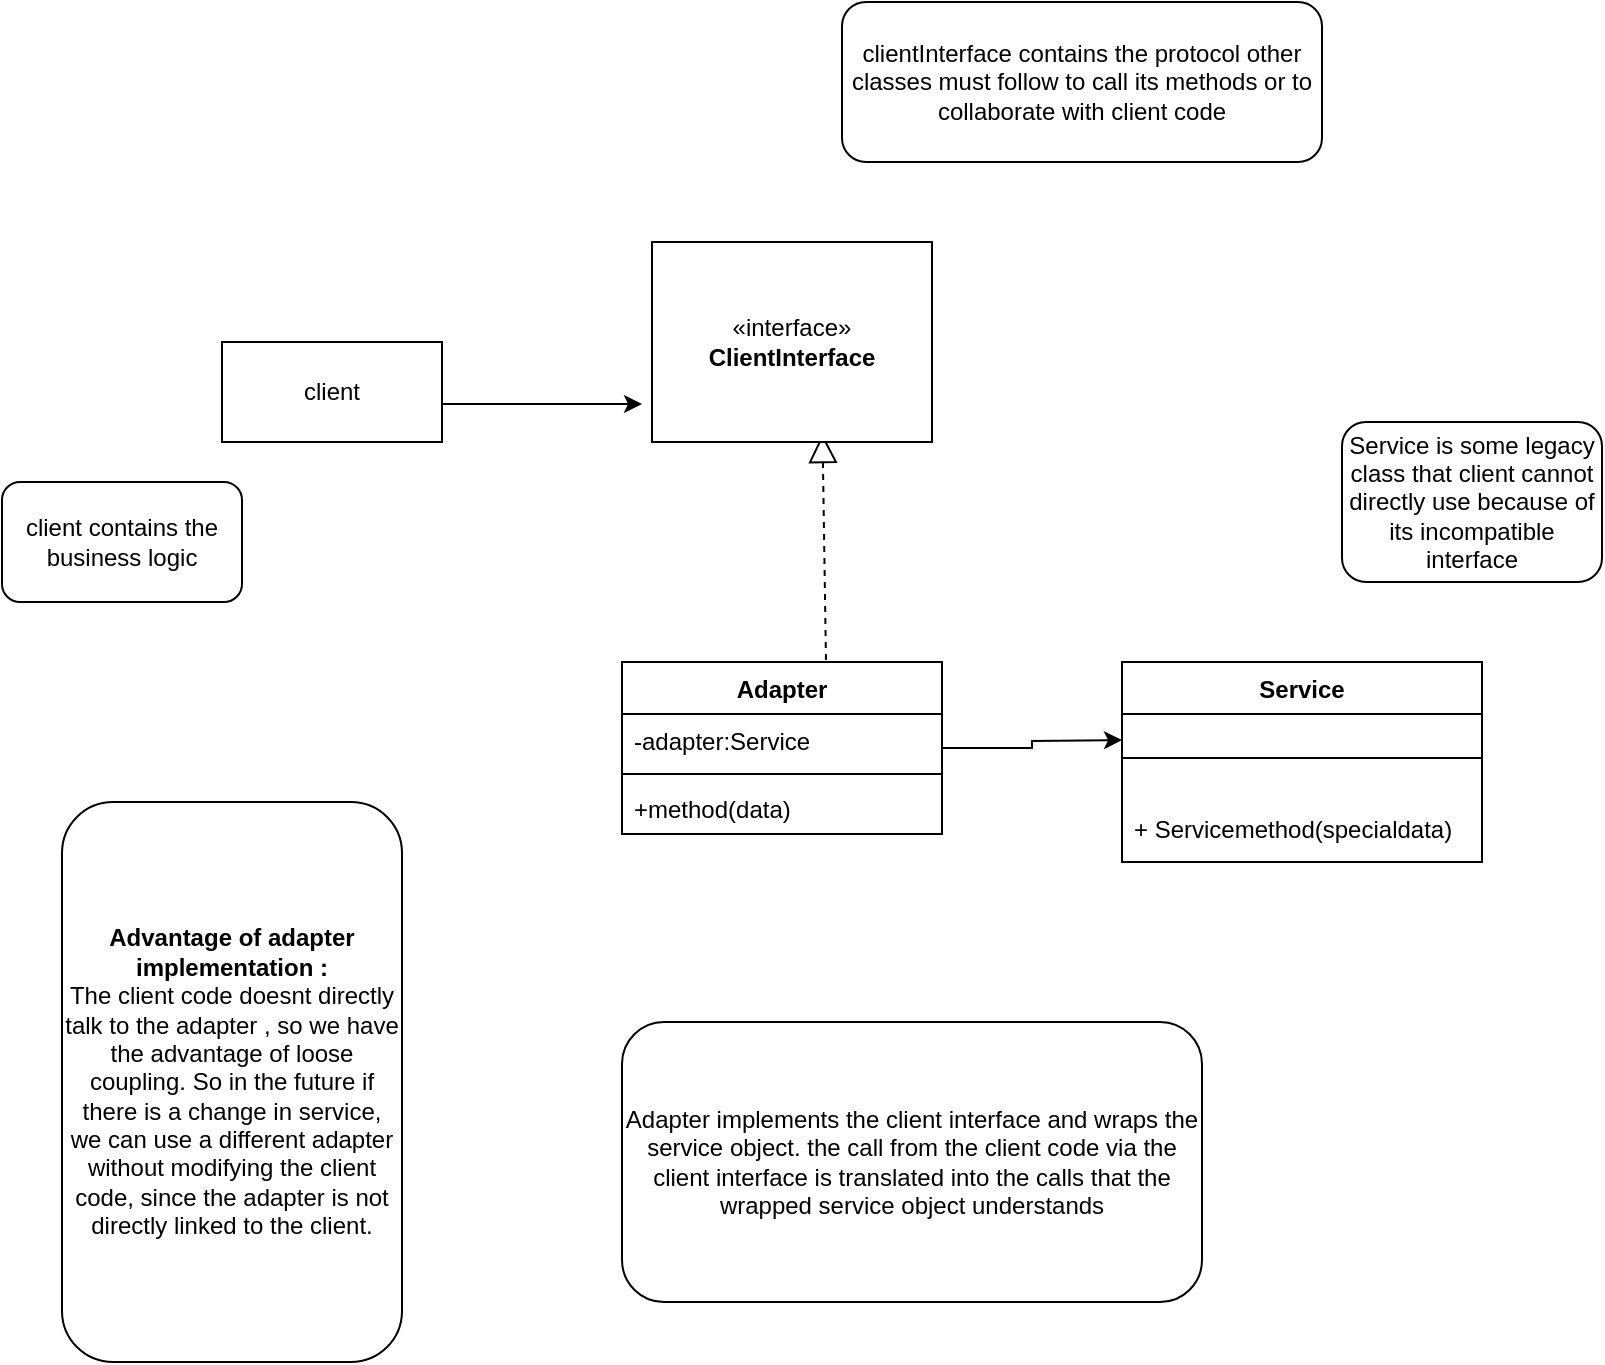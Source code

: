 <mxfile version="26.0.13">
  <diagram name="Page-1" id="OGifPlukFu9WbFeJuZFH">
    <mxGraphModel dx="1364" dy="759" grid="1" gridSize="10" guides="1" tooltips="1" connect="1" arrows="1" fold="1" page="1" pageScale="1" pageWidth="850" pageHeight="1100" math="0" shadow="0">
      <root>
        <mxCell id="0" />
        <mxCell id="1" parent="0" />
        <mxCell id="RIWz7uakYFeR7b6xQk-1-15" value="" style="endArrow=block;dashed=1;endFill=0;endSize=12;html=1;rounded=0;entryX=0.609;entryY=0.96;entryDx=0;entryDy=0;entryPerimeter=0;exitX=0.638;exitY=0.058;exitDx=0;exitDy=0;exitPerimeter=0;" edge="1" parent="1" source="RIWz7uakYFeR7b6xQk-1-22" target="RIWz7uakYFeR7b6xQk-1-21">
          <mxGeometry width="160" relative="1" as="geometry">
            <mxPoint x="440" y="340" as="sourcePoint" />
            <mxPoint x="418.04" y="260.988" as="targetPoint" />
          </mxGeometry>
        </mxCell>
        <mxCell id="RIWz7uakYFeR7b6xQk-1-20" style="edgeStyle=orthogonalEdgeStyle;rounded=0;orthogonalLoop=1;jettySize=auto;html=1;entryX=0;entryY=0.5;entryDx=0;entryDy=0;" edge="1" parent="1">
          <mxGeometry relative="1" as="geometry">
            <mxPoint x="250" y="221" as="sourcePoint" />
            <mxPoint x="350" y="221" as="targetPoint" />
          </mxGeometry>
        </mxCell>
        <mxCell id="RIWz7uakYFeR7b6xQk-1-21" value="«interface»&lt;br&gt;&lt;b&gt;ClientInterface&lt;/b&gt;" style="html=1;whiteSpace=wrap;" vertex="1" parent="1">
          <mxGeometry x="355" y="140" width="140" height="100" as="geometry" />
        </mxCell>
        <mxCell id="RIWz7uakYFeR7b6xQk-1-22" value="Adapter" style="swimlane;fontStyle=1;align=center;verticalAlign=top;childLayout=stackLayout;horizontal=1;startSize=26;horizontalStack=0;resizeParent=1;resizeParentMax=0;resizeLast=0;collapsible=1;marginBottom=0;whiteSpace=wrap;html=1;" vertex="1" parent="1">
          <mxGeometry x="340" y="350" width="160" height="86" as="geometry" />
        </mxCell>
        <mxCell id="RIWz7uakYFeR7b6xQk-1-23" value="-adapter:Service" style="text;strokeColor=none;fillColor=none;align=left;verticalAlign=top;spacingLeft=4;spacingRight=4;overflow=hidden;rotatable=0;points=[[0,0.5],[1,0.5]];portConstraint=eastwest;whiteSpace=wrap;html=1;" vertex="1" parent="RIWz7uakYFeR7b6xQk-1-22">
          <mxGeometry y="26" width="160" height="26" as="geometry" />
        </mxCell>
        <mxCell id="RIWz7uakYFeR7b6xQk-1-24" value="" style="line;strokeWidth=1;fillColor=none;align=left;verticalAlign=middle;spacingTop=-1;spacingLeft=3;spacingRight=3;rotatable=0;labelPosition=right;points=[];portConstraint=eastwest;strokeColor=inherit;" vertex="1" parent="RIWz7uakYFeR7b6xQk-1-22">
          <mxGeometry y="52" width="160" height="8" as="geometry" />
        </mxCell>
        <mxCell id="RIWz7uakYFeR7b6xQk-1-25" value="+method(data)" style="text;strokeColor=none;fillColor=none;align=left;verticalAlign=top;spacingLeft=4;spacingRight=4;overflow=hidden;rotatable=0;points=[[0,0.5],[1,0.5]];portConstraint=eastwest;whiteSpace=wrap;html=1;" vertex="1" parent="RIWz7uakYFeR7b6xQk-1-22">
          <mxGeometry y="60" width="160" height="26" as="geometry" />
        </mxCell>
        <mxCell id="RIWz7uakYFeR7b6xQk-1-26" style="edgeStyle=orthogonalEdgeStyle;rounded=0;orthogonalLoop=1;jettySize=auto;html=1;entryX=0;entryY=0.5;entryDx=0;entryDy=0;" edge="1" parent="1" source="RIWz7uakYFeR7b6xQk-1-22">
          <mxGeometry relative="1" as="geometry">
            <mxPoint x="590" y="389" as="targetPoint" />
          </mxGeometry>
        </mxCell>
        <mxCell id="RIWz7uakYFeR7b6xQk-1-27" value="Service" style="swimlane;fontStyle=1;align=center;verticalAlign=top;childLayout=stackLayout;horizontal=1;startSize=26;horizontalStack=0;resizeParent=1;resizeParentMax=0;resizeLast=0;collapsible=1;marginBottom=0;whiteSpace=wrap;html=1;" vertex="1" parent="1">
          <mxGeometry x="590" y="350" width="180" height="100" as="geometry" />
        </mxCell>
        <mxCell id="RIWz7uakYFeR7b6xQk-1-29" value="" style="line;strokeWidth=1;fillColor=none;align=left;verticalAlign=middle;spacingTop=-1;spacingLeft=3;spacingRight=3;rotatable=0;labelPosition=right;points=[];portConstraint=eastwest;strokeColor=inherit;" vertex="1" parent="RIWz7uakYFeR7b6xQk-1-27">
          <mxGeometry y="26" width="180" height="44" as="geometry" />
        </mxCell>
        <mxCell id="RIWz7uakYFeR7b6xQk-1-30" value="+ Servicemethod(specialdata)" style="text;strokeColor=none;fillColor=none;align=left;verticalAlign=top;spacingLeft=4;spacingRight=4;overflow=hidden;rotatable=0;points=[[0,0.5],[1,0.5]];portConstraint=eastwest;whiteSpace=wrap;html=1;" vertex="1" parent="RIWz7uakYFeR7b6xQk-1-27">
          <mxGeometry y="70" width="180" height="30" as="geometry" />
        </mxCell>
        <mxCell id="RIWz7uakYFeR7b6xQk-1-32" value="client" style="html=1;whiteSpace=wrap;" vertex="1" parent="1">
          <mxGeometry x="140" y="190" width="110" height="50" as="geometry" />
        </mxCell>
        <mxCell id="RIWz7uakYFeR7b6xQk-1-33" value="client contains the business logic" style="rounded=1;whiteSpace=wrap;html=1;" vertex="1" parent="1">
          <mxGeometry x="30" y="260" width="120" height="60" as="geometry" />
        </mxCell>
        <mxCell id="RIWz7uakYFeR7b6xQk-1-34" value="clientInterface contains the protocol other classes must follow to call its methods or to collaborate with client code" style="rounded=1;whiteSpace=wrap;html=1;" vertex="1" parent="1">
          <mxGeometry x="450" y="20" width="240" height="80" as="geometry" />
        </mxCell>
        <mxCell id="RIWz7uakYFeR7b6xQk-1-35" value="Service is some legacy class that client cannot directly use because of its incompatible interface" style="rounded=1;whiteSpace=wrap;html=1;" vertex="1" parent="1">
          <mxGeometry x="700" y="230" width="130" height="80" as="geometry" />
        </mxCell>
        <mxCell id="RIWz7uakYFeR7b6xQk-1-36" value="Adapter implements the client interface and wraps the service object. the call from the client code via the client interface is translated into the calls that the wrapped service object understands" style="rounded=1;whiteSpace=wrap;html=1;" vertex="1" parent="1">
          <mxGeometry x="340" y="530" width="290" height="140" as="geometry" />
        </mxCell>
        <mxCell id="RIWz7uakYFeR7b6xQk-1-37" value="&lt;b&gt;Advantage of adapter implementation :&lt;/b&gt;&lt;div&gt;The client code doesnt directly talk to the adapter , so we have the advantage of loose coupling. So in the future if there is a change in service, we can use a different adapter without modifying the client code, since the adapter is not directly linked to the client.&lt;/div&gt;" style="rounded=1;whiteSpace=wrap;html=1;" vertex="1" parent="1">
          <mxGeometry x="60" y="420" width="170" height="280" as="geometry" />
        </mxCell>
      </root>
    </mxGraphModel>
  </diagram>
</mxfile>
